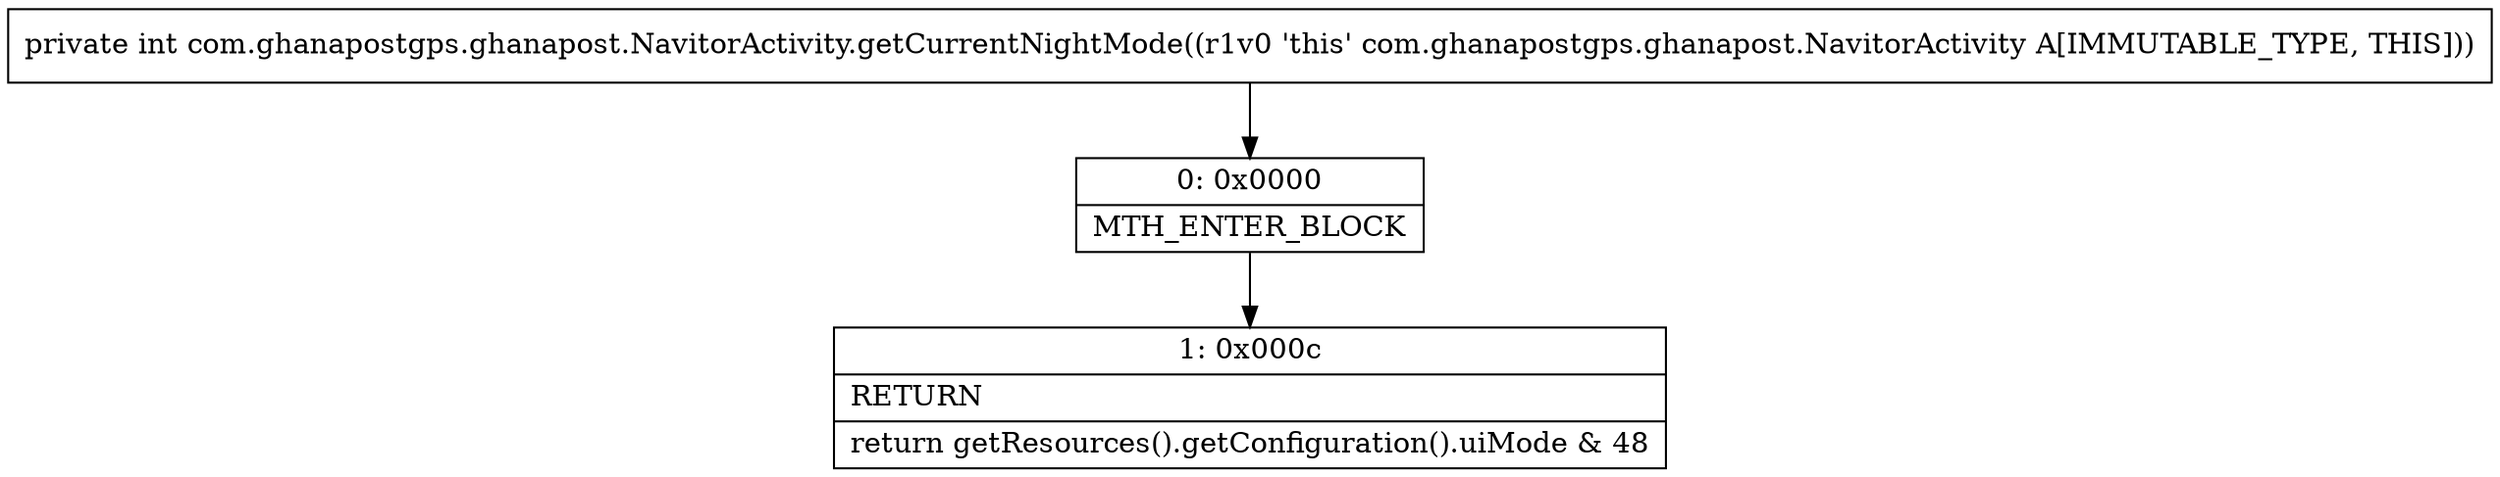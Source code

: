 digraph "CFG forcom.ghanapostgps.ghanapost.NavitorActivity.getCurrentNightMode()I" {
Node_0 [shape=record,label="{0\:\ 0x0000|MTH_ENTER_BLOCK\l}"];
Node_1 [shape=record,label="{1\:\ 0x000c|RETURN\l|return getResources().getConfiguration().uiMode & 48\l}"];
MethodNode[shape=record,label="{private int com.ghanapostgps.ghanapost.NavitorActivity.getCurrentNightMode((r1v0 'this' com.ghanapostgps.ghanapost.NavitorActivity A[IMMUTABLE_TYPE, THIS])) }"];
MethodNode -> Node_0;
Node_0 -> Node_1;
}


